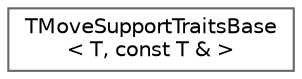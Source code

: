 digraph "Graphical Class Hierarchy"
{
 // INTERACTIVE_SVG=YES
 // LATEX_PDF_SIZE
  bgcolor="transparent";
  edge [fontname=Helvetica,fontsize=10,labelfontname=Helvetica,labelfontsize=10];
  node [fontname=Helvetica,fontsize=10,shape=box,height=0.2,width=0.4];
  rankdir="LR";
  Node0 [id="Node000000",label="TMoveSupportTraitsBase\l\< T, const T & \>",height=0.2,width=0.4,color="grey40", fillcolor="white", style="filled",URL="$d4/d2f/structTMoveSupportTraitsBase_3_01T_00_01const_01T_01_6_01_4.html",tooltip=" "];
}

